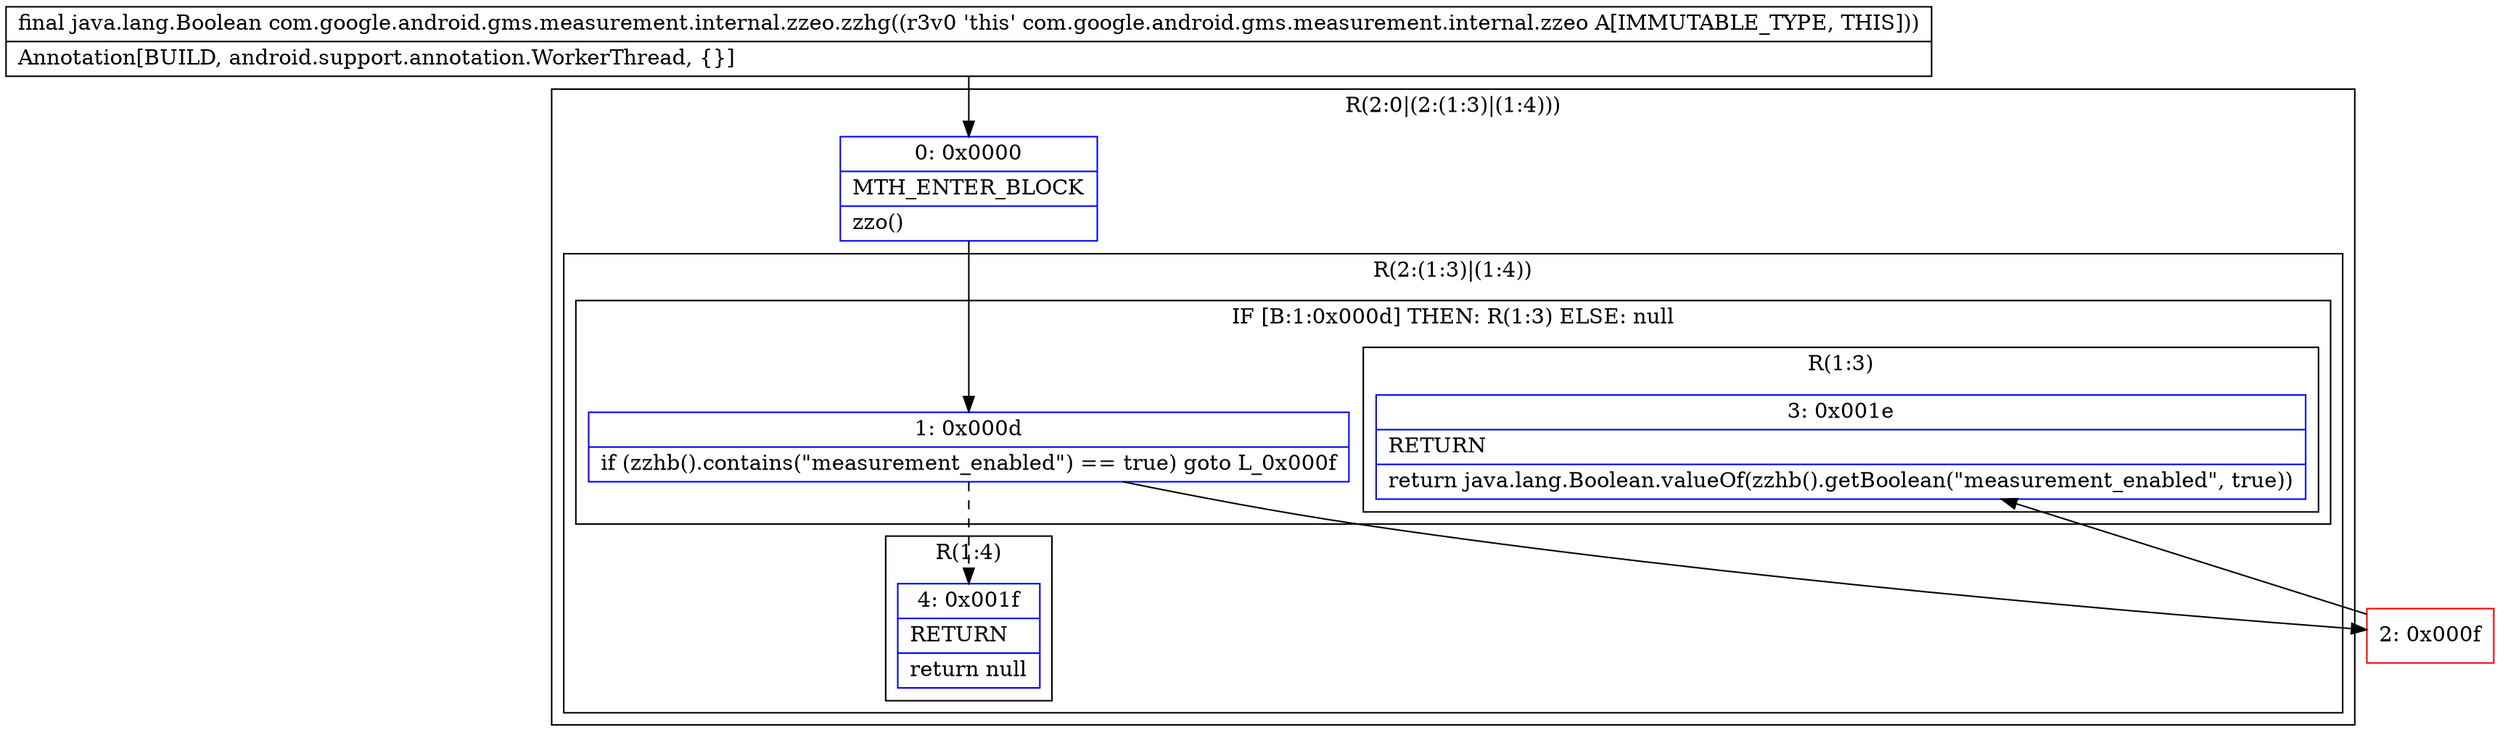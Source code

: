 digraph "CFG forcom.google.android.gms.measurement.internal.zzeo.zzhg()Ljava\/lang\/Boolean;" {
subgraph cluster_Region_1894875211 {
label = "R(2:0|(2:(1:3)|(1:4)))";
node [shape=record,color=blue];
Node_0 [shape=record,label="{0\:\ 0x0000|MTH_ENTER_BLOCK\l|zzo()\l}"];
subgraph cluster_Region_529424705 {
label = "R(2:(1:3)|(1:4))";
node [shape=record,color=blue];
subgraph cluster_IfRegion_1967598267 {
label = "IF [B:1:0x000d] THEN: R(1:3) ELSE: null";
node [shape=record,color=blue];
Node_1 [shape=record,label="{1\:\ 0x000d|if (zzhb().contains(\"measurement_enabled\") == true) goto L_0x000f\l}"];
subgraph cluster_Region_924889349 {
label = "R(1:3)";
node [shape=record,color=blue];
Node_3 [shape=record,label="{3\:\ 0x001e|RETURN\l|return java.lang.Boolean.valueOf(zzhb().getBoolean(\"measurement_enabled\", true))\l}"];
}
}
subgraph cluster_Region_1269795954 {
label = "R(1:4)";
node [shape=record,color=blue];
Node_4 [shape=record,label="{4\:\ 0x001f|RETURN\l|return null\l}"];
}
}
}
Node_2 [shape=record,color=red,label="{2\:\ 0x000f}"];
MethodNode[shape=record,label="{final java.lang.Boolean com.google.android.gms.measurement.internal.zzeo.zzhg((r3v0 'this' com.google.android.gms.measurement.internal.zzeo A[IMMUTABLE_TYPE, THIS]))  | Annotation[BUILD, android.support.annotation.WorkerThread, \{\}]\l}"];
MethodNode -> Node_0;
Node_0 -> Node_1;
Node_1 -> Node_2;
Node_1 -> Node_4[style=dashed];
Node_2 -> Node_3;
}

